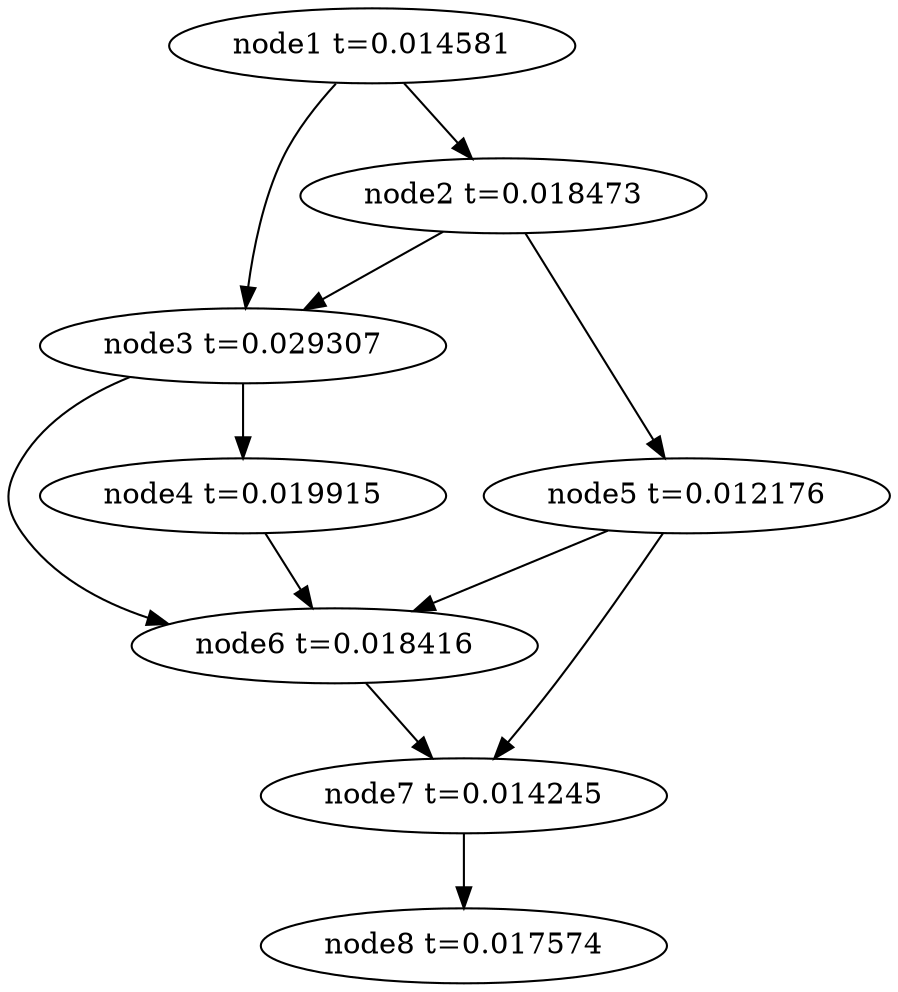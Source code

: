 digraph g{
	node8[label="node8 t=0.017574"]
	node7 -> node8
	node7[label="node7 t=0.014245"];
	node6 -> node7
	node6[label="node6 t=0.018416"];
	node5 -> node7
	node5 -> node6
	node5[label="node5 t=0.012176"];
	node4 -> node6
	node4[label="node4 t=0.019915"];
	node3 -> node6
	node3 -> node4
	node3[label="node3 t=0.029307"];
	node2 -> node5
	node2 -> node3
	node2[label="node2 t=0.018473"];
	node1 -> node3
	node1 -> node2
	node1[label="node1 t=0.014581"];
}
